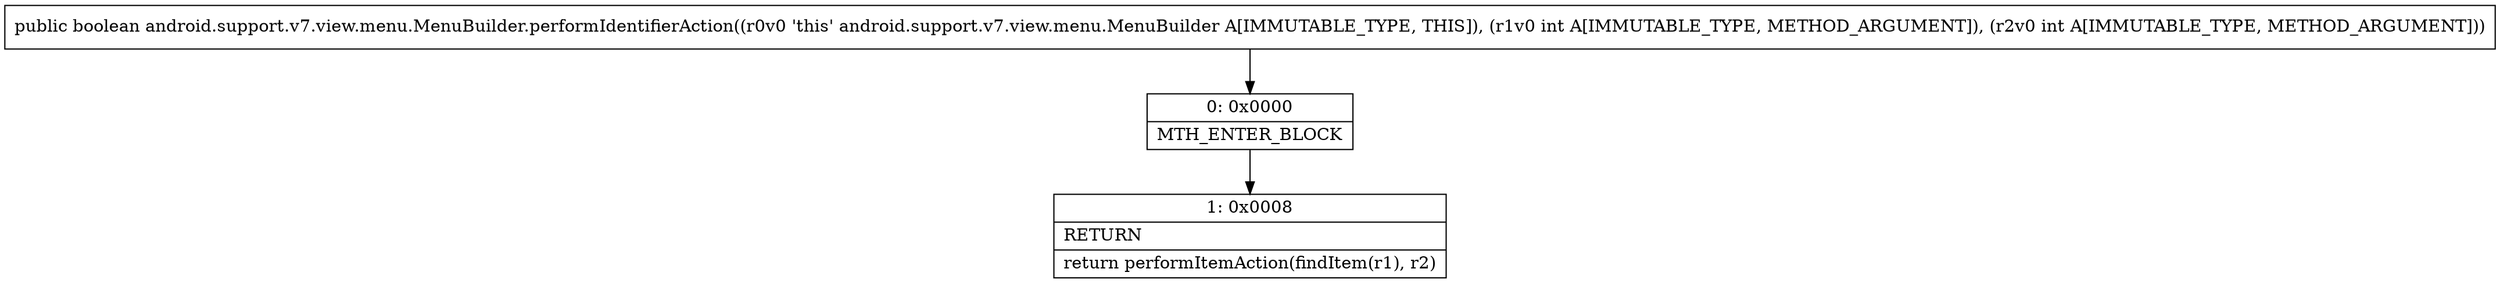 digraph "CFG forandroid.support.v7.view.menu.MenuBuilder.performIdentifierAction(II)Z" {
Node_0 [shape=record,label="{0\:\ 0x0000|MTH_ENTER_BLOCK\l}"];
Node_1 [shape=record,label="{1\:\ 0x0008|RETURN\l|return performItemAction(findItem(r1), r2)\l}"];
MethodNode[shape=record,label="{public boolean android.support.v7.view.menu.MenuBuilder.performIdentifierAction((r0v0 'this' android.support.v7.view.menu.MenuBuilder A[IMMUTABLE_TYPE, THIS]), (r1v0 int A[IMMUTABLE_TYPE, METHOD_ARGUMENT]), (r2v0 int A[IMMUTABLE_TYPE, METHOD_ARGUMENT])) }"];
MethodNode -> Node_0;
Node_0 -> Node_1;
}

